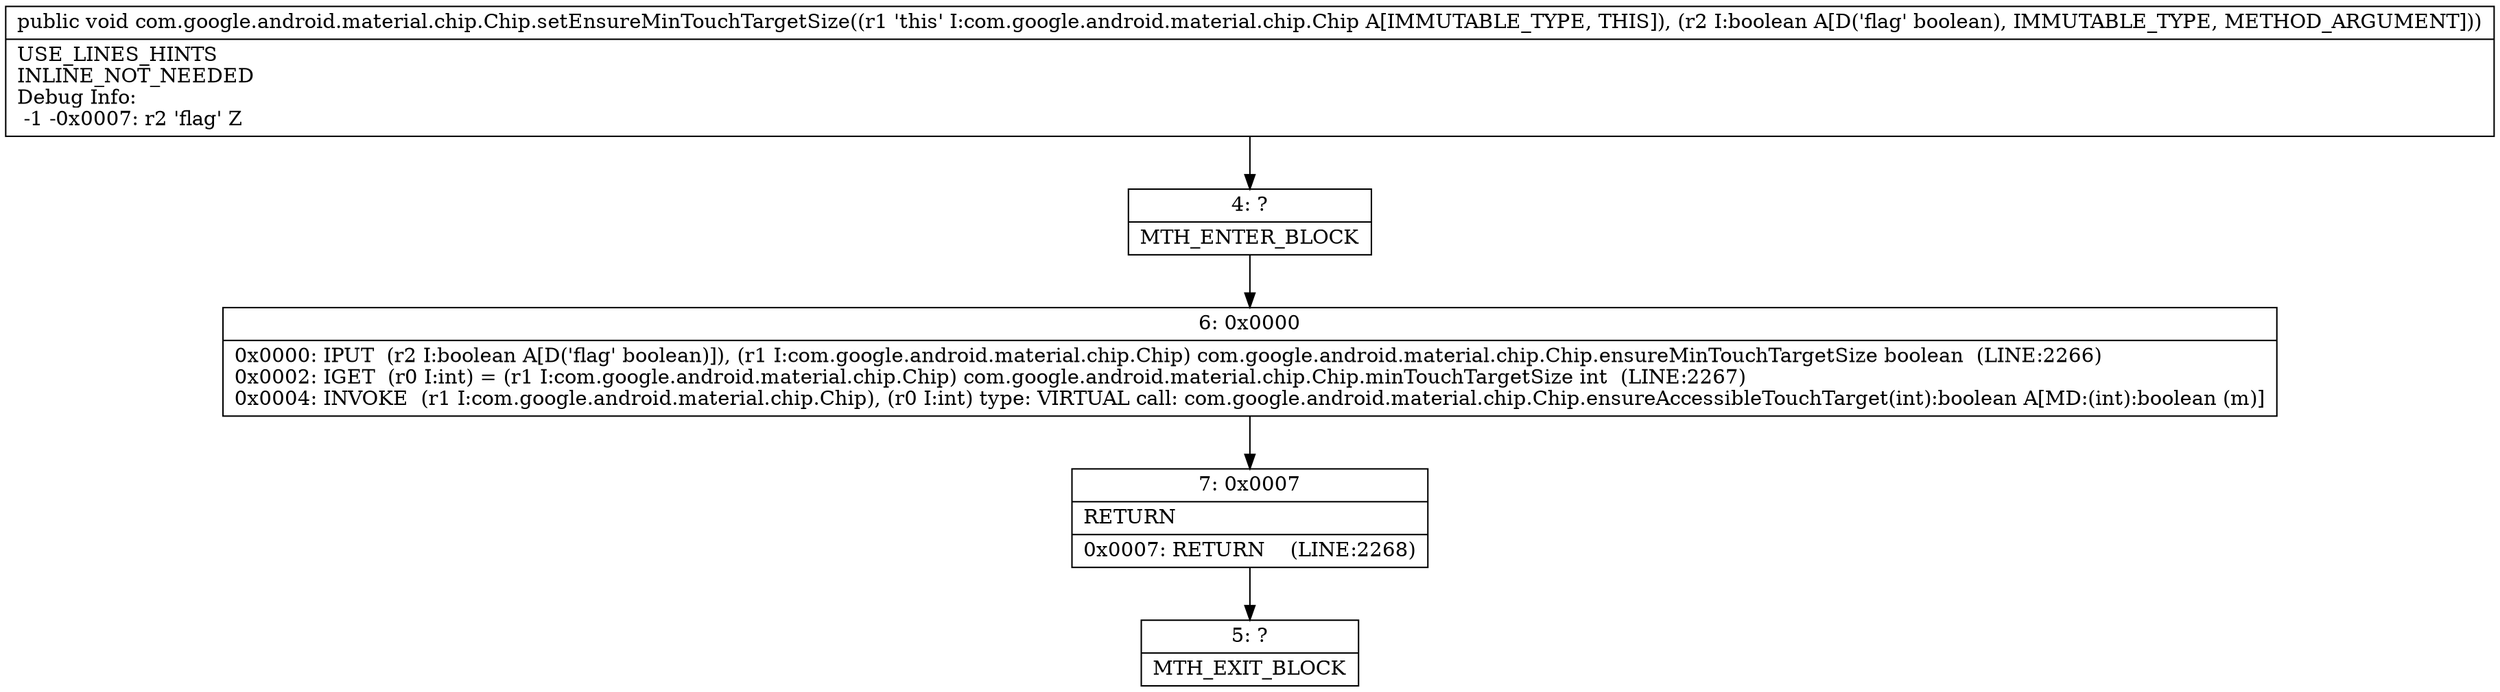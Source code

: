digraph "CFG forcom.google.android.material.chip.Chip.setEnsureMinTouchTargetSize(Z)V" {
Node_4 [shape=record,label="{4\:\ ?|MTH_ENTER_BLOCK\l}"];
Node_6 [shape=record,label="{6\:\ 0x0000|0x0000: IPUT  (r2 I:boolean A[D('flag' boolean)]), (r1 I:com.google.android.material.chip.Chip) com.google.android.material.chip.Chip.ensureMinTouchTargetSize boolean  (LINE:2266)\l0x0002: IGET  (r0 I:int) = (r1 I:com.google.android.material.chip.Chip) com.google.android.material.chip.Chip.minTouchTargetSize int  (LINE:2267)\l0x0004: INVOKE  (r1 I:com.google.android.material.chip.Chip), (r0 I:int) type: VIRTUAL call: com.google.android.material.chip.Chip.ensureAccessibleTouchTarget(int):boolean A[MD:(int):boolean (m)]\l}"];
Node_7 [shape=record,label="{7\:\ 0x0007|RETURN\l|0x0007: RETURN    (LINE:2268)\l}"];
Node_5 [shape=record,label="{5\:\ ?|MTH_EXIT_BLOCK\l}"];
MethodNode[shape=record,label="{public void com.google.android.material.chip.Chip.setEnsureMinTouchTargetSize((r1 'this' I:com.google.android.material.chip.Chip A[IMMUTABLE_TYPE, THIS]), (r2 I:boolean A[D('flag' boolean), IMMUTABLE_TYPE, METHOD_ARGUMENT]))  | USE_LINES_HINTS\lINLINE_NOT_NEEDED\lDebug Info:\l  \-1 \-0x0007: r2 'flag' Z\l}"];
MethodNode -> Node_4;Node_4 -> Node_6;
Node_6 -> Node_7;
Node_7 -> Node_5;
}

